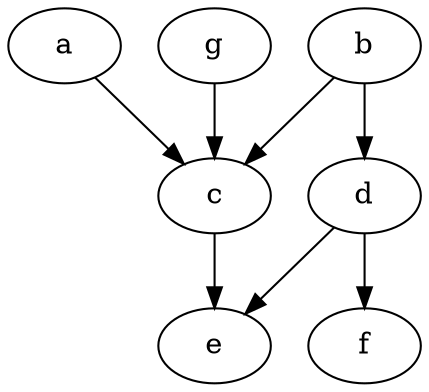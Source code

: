 digraph "Graph1" {
	a	 [Weight=6];
	b	 [Weight=7];
	c	 [Weight=12]
	d	 [Weight=3];
	e	 [Weight=10];
	f	 [Weight=8];
	g	 [Weight=5];
	a -> c	 [Weight=4];
	b -> c	 [Weight=6];
	b -> d	 [Weight=2];
	g -> c	 [Weight=3];
	c -> e	 [Weight=9];
	d -> e	 [Weight=10];
	d -> f	 [Weight=1];
}